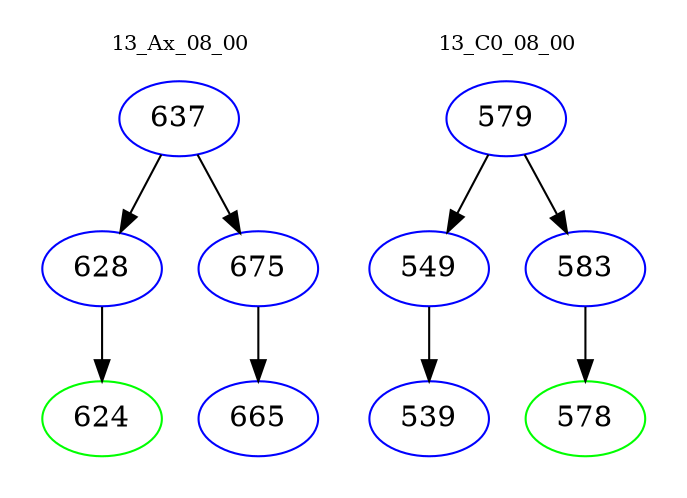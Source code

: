 digraph{
subgraph cluster_0 {
color = white
label = "13_Ax_08_00";
fontsize=10;
T0_637 [label="637", color="blue"]
T0_637 -> T0_628 [color="black"]
T0_628 [label="628", color="blue"]
T0_628 -> T0_624 [color="black"]
T0_624 [label="624", color="green"]
T0_637 -> T0_675 [color="black"]
T0_675 [label="675", color="blue"]
T0_675 -> T0_665 [color="black"]
T0_665 [label="665", color="blue"]
}
subgraph cluster_1 {
color = white
label = "13_C0_08_00";
fontsize=10;
T1_579 [label="579", color="blue"]
T1_579 -> T1_549 [color="black"]
T1_549 [label="549", color="blue"]
T1_549 -> T1_539 [color="black"]
T1_539 [label="539", color="blue"]
T1_579 -> T1_583 [color="black"]
T1_583 [label="583", color="blue"]
T1_583 -> T1_578 [color="black"]
T1_578 [label="578", color="green"]
}
}
